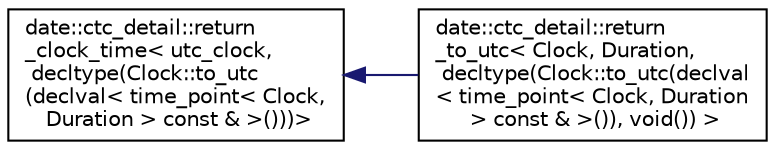 digraph "Graphical Class Hierarchy"
{
 // LATEX_PDF_SIZE
  edge [fontname="Helvetica",fontsize="10",labelfontname="Helvetica",labelfontsize="10"];
  node [fontname="Helvetica",fontsize="10",shape=record];
  rankdir="LR";
  Node0 [label="date::ctc_detail::return\l_clock_time\< utc_clock,\l decltype(Clock::to_utc\l(declval\< time_point\< Clock,\l Duration \> const & \>()))\>",height=0.2,width=0.4,color="black", fillcolor="white", style="filled",URL="$structdate_1_1ctc__detail_1_1return__clock__time.html",tooltip=" "];
  Node0 -> Node1 [dir="back",color="midnightblue",fontsize="10",style="solid",fontname="Helvetica"];
  Node1 [label="date::ctc_detail::return\l_to_utc\< Clock, Duration,\l decltype(Clock::to_utc(declval\l\< time_point\< Clock, Duration\l \> const & \>()), void()) \>",height=0.2,width=0.4,color="black", fillcolor="white", style="filled",URL="$structdate_1_1ctc__detail_1_1return__to__utc_3_01Clock_00_01Duration_00_01decltype_07Clock_1_1to89f5b040113ce90c88f3aa7c919a6719.html",tooltip=" "];
}

